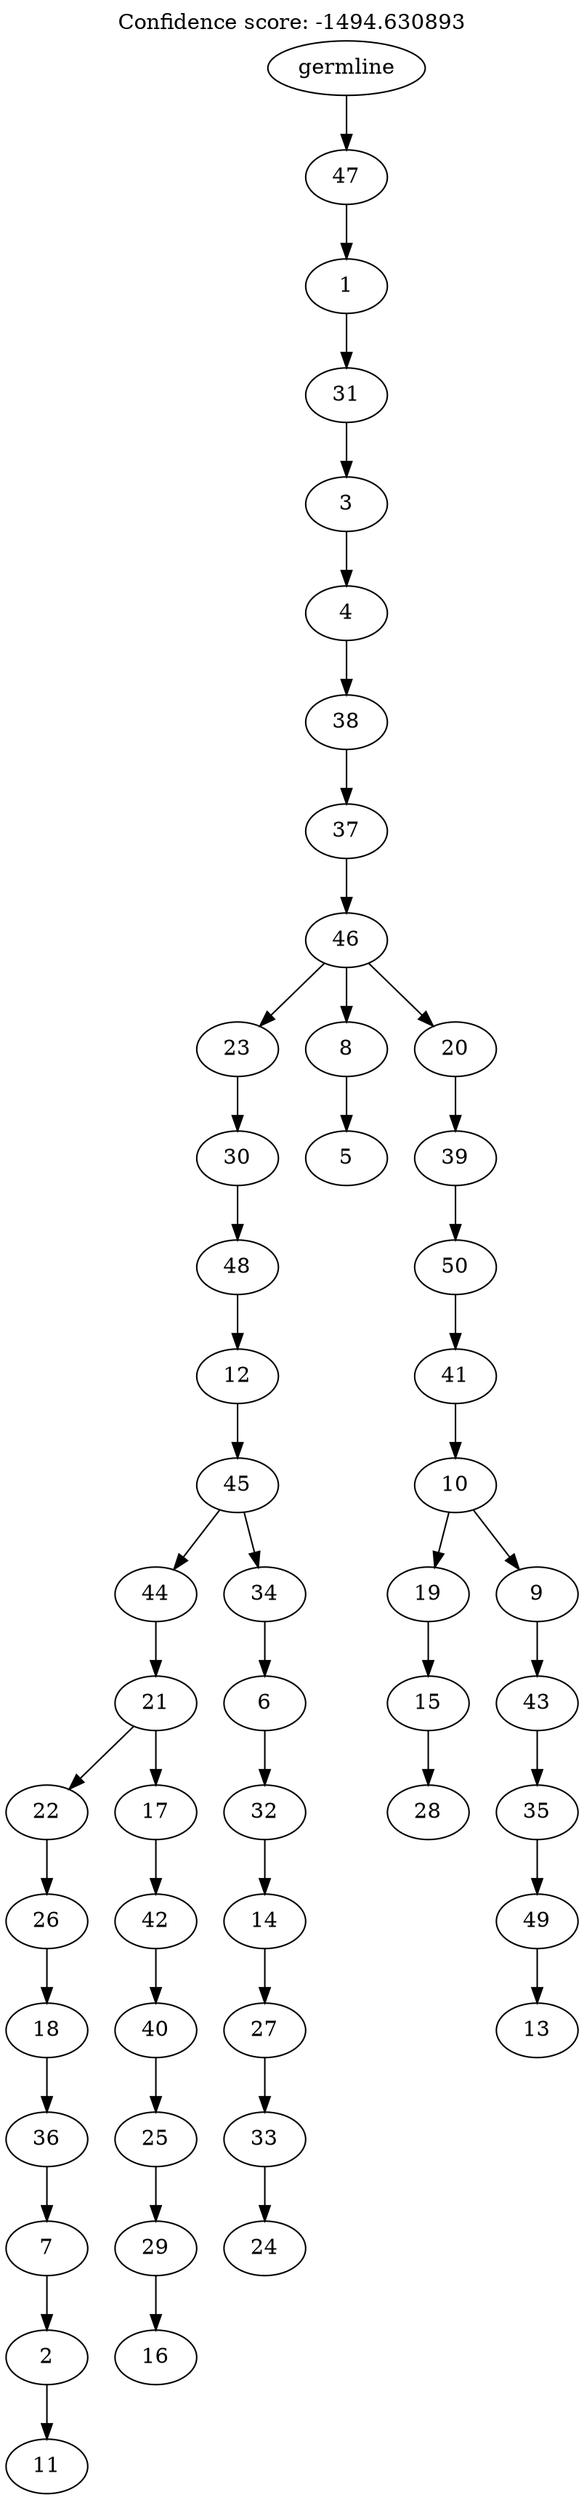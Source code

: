 digraph g {
	"49" -> "50";
	"50" [label="11"];
	"48" -> "49";
	"49" [label="2"];
	"47" -> "48";
	"48" [label="7"];
	"46" -> "47";
	"47" [label="36"];
	"45" -> "46";
	"46" [label="18"];
	"44" -> "45";
	"45" [label="26"];
	"42" -> "43";
	"43" [label="16"];
	"41" -> "42";
	"42" [label="29"];
	"40" -> "41";
	"41" [label="25"];
	"39" -> "40";
	"40" [label="40"];
	"38" -> "39";
	"39" [label="42"];
	"37" -> "38";
	"38" [label="17"];
	"37" -> "44";
	"44" [label="22"];
	"36" -> "37";
	"37" [label="21"];
	"34" -> "35";
	"35" [label="24"];
	"33" -> "34";
	"34" [label="33"];
	"32" -> "33";
	"33" [label="27"];
	"31" -> "32";
	"32" [label="14"];
	"30" -> "31";
	"31" [label="32"];
	"29" -> "30";
	"30" [label="6"];
	"28" -> "29";
	"29" [label="34"];
	"28" -> "36";
	"36" [label="44"];
	"27" -> "28";
	"28" [label="45"];
	"26" -> "27";
	"27" [label="12"];
	"25" -> "26";
	"26" [label="48"];
	"24" -> "25";
	"25" [label="30"];
	"22" -> "23";
	"23" [label="5"];
	"20" -> "21";
	"21" [label="28"];
	"19" -> "20";
	"20" [label="15"];
	"17" -> "18";
	"18" [label="13"];
	"16" -> "17";
	"17" [label="49"];
	"15" -> "16";
	"16" [label="35"];
	"14" -> "15";
	"15" [label="43"];
	"13" -> "14";
	"14" [label="9"];
	"13" -> "19";
	"19" [label="19"];
	"12" -> "13";
	"13" [label="10"];
	"11" -> "12";
	"12" [label="41"];
	"10" -> "11";
	"11" [label="50"];
	"9" -> "10";
	"10" [label="39"];
	"8" -> "9";
	"9" [label="20"];
	"8" -> "22";
	"22" [label="8"];
	"8" -> "24";
	"24" [label="23"];
	"7" -> "8";
	"8" [label="46"];
	"6" -> "7";
	"7" [label="37"];
	"5" -> "6";
	"6" [label="38"];
	"4" -> "5";
	"5" [label="4"];
	"3" -> "4";
	"4" [label="3"];
	"2" -> "3";
	"3" [label="31"];
	"1" -> "2";
	"2" [label="1"];
	"0" -> "1";
	"1" [label="47"];
	"0" [label="germline"];
	labelloc="t";
	label="Confidence score: -1494.630893";
}
